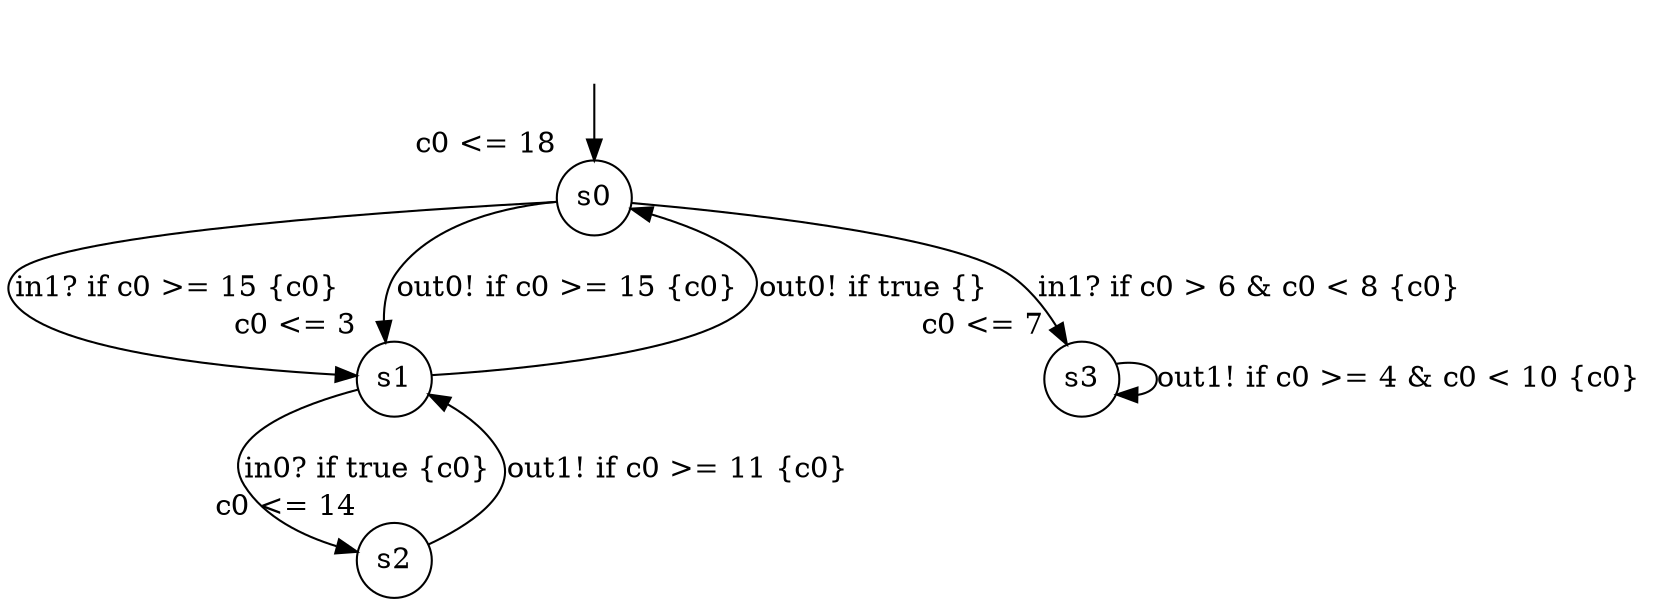 digraph g {
__start0 [label="" shape="none"];
s0 [shape="circle" margin=0 label="s0", xlabel="c0 <= 18"];
s1 [shape="circle" margin=0 label="s1", xlabel="c0 <= 3"];
s2 [shape="circle" margin=0 label="s2", xlabel="c0 <= 14"];
s3 [shape="circle" margin=0 label="s3", xlabel="c0 <= 7"];
s0 -> s1 [label="in1? if c0 >= 15 {c0} "];
s0 -> s1 [label="out0! if c0 >= 15 {c0} "];
s0 -> s3 [label="in1? if c0 > 6 & c0 < 8 {c0} "];
s1 -> s0 [label="out0! if true {} "];
s1 -> s2 [label="in0? if true {c0} "];
s2 -> s1 [label="out1! if c0 >= 11 {c0} "];
s3 -> s3 [label="out1! if c0 >= 4 & c0 < 10 {c0} "];
__start0 -> s0;
}

